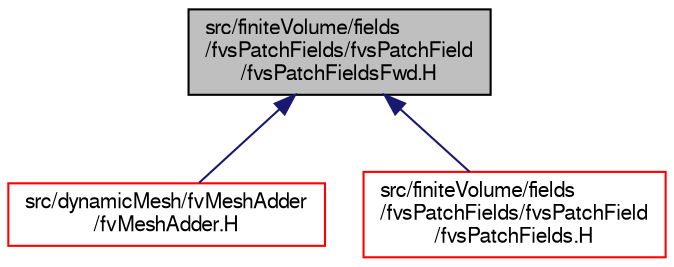 digraph "src/finiteVolume/fields/fvsPatchFields/fvsPatchField/fvsPatchFieldsFwd.H"
{
  bgcolor="transparent";
  edge [fontname="FreeSans",fontsize="10",labelfontname="FreeSans",labelfontsize="10"];
  node [fontname="FreeSans",fontsize="10",shape=record];
  Node58 [label="src/finiteVolume/fields\l/fvsPatchFields/fvsPatchField\l/fvsPatchFieldsFwd.H",height=0.2,width=0.4,color="black", fillcolor="grey75", style="filled", fontcolor="black"];
  Node58 -> Node59 [dir="back",color="midnightblue",fontsize="10",style="solid",fontname="FreeSans"];
  Node59 [label="src/dynamicMesh/fvMeshAdder\l/fvMeshAdder.H",height=0.2,width=0.4,color="red",URL="$a00410.html"];
  Node58 -> Node62 [dir="back",color="midnightblue",fontsize="10",style="solid",fontname="FreeSans"];
  Node62 [label="src/finiteVolume/fields\l/fvsPatchFields/fvsPatchField\l/fvsPatchFields.H",height=0.2,width=0.4,color="red",URL="$a02720.html"];
}
